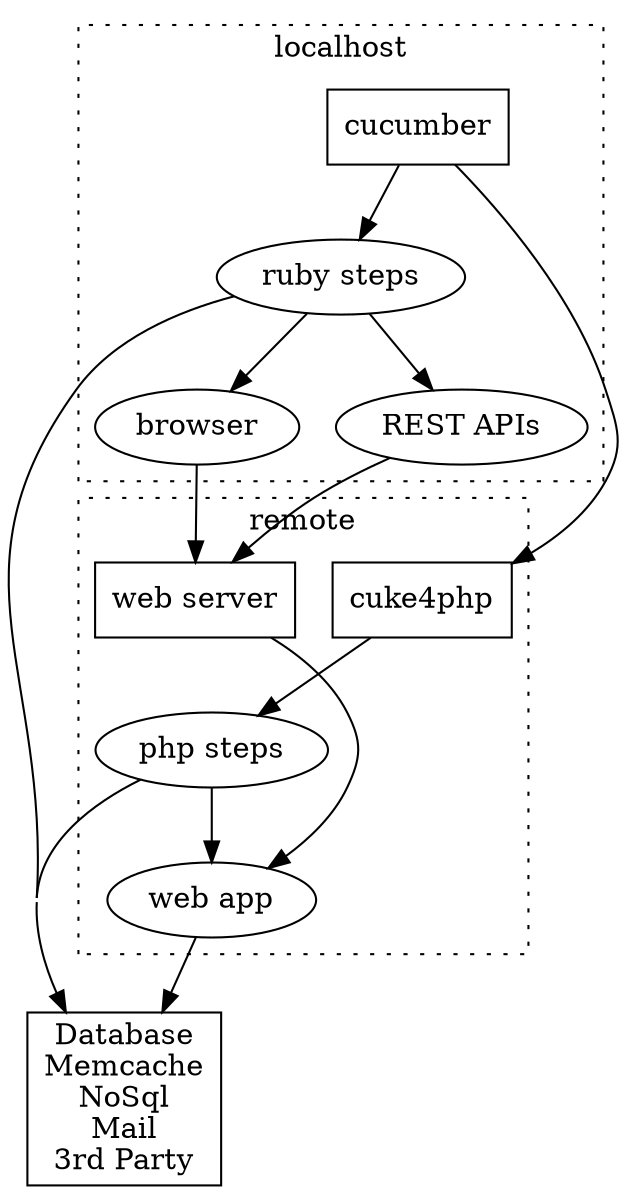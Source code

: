 digraph cuke4php {

	//nodesep = "0.5 equally";

	//splines=polyline;
	concentrate = true;

	subgraph cluster0 {
		label = "localhost";
		style = dotted;
		cucumber [shape=box];
		cucumber -> "ruby steps";
		"ruby steps" -> browser;
		"ruby steps" -> "REST APIs"
	}


	services [shape=box,label="Database\nMemcache\nNoSql\nMail\n3rd Party"];

	subgraph cluster1 {
		label = "remote";
		style = dotted;
		{
		rank = same;
		cuke4php [shape=box];
		"web server" [shape=box];
		}
		"web server" -> "web app"
		"php steps" -> "web app";
		cuke4php -> "php steps";
		
	}

	"php steps" -> services;
	"ruby steps" -> services;
	"web app" -> services;
	cucumber -> cuke4php;
	"REST APIs" -> "web server";
	browser -> "web server";
}
